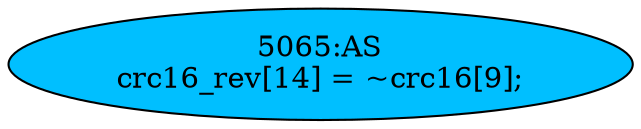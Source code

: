 strict digraph "" {
	node [label="\N"];
	"5065:AS"	 [ast="<pyverilog.vparser.ast.Assign object at 0x7f13b557db10>",
		def_var="['crc16_rev']",
		fillcolor=deepskyblue,
		label="5065:AS
crc16_rev[14] = ~crc16[9];",
		statements="[]",
		style=filled,
		typ=Assign,
		use_var="['crc16']"];
}
